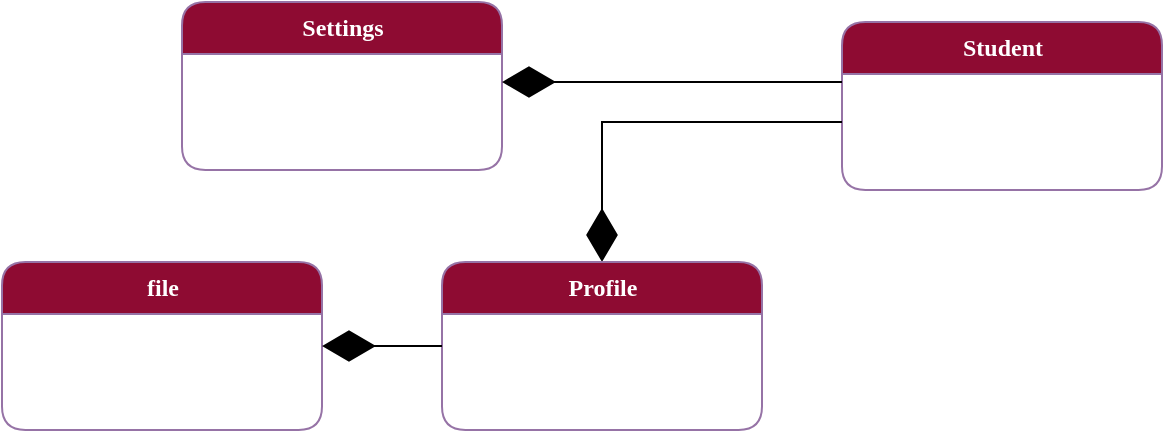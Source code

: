 <mxfile version="21.2.9" type="github">
  <diagram name="domain-model-v0.3" id="SOupixYz_gMmX98JivXm">
    <mxGraphModel dx="574" dy="1960" grid="1" gridSize="10" guides="1" tooltips="1" connect="1" arrows="1" fold="1" page="1" pageScale="1" pageWidth="1169" pageHeight="827" math="0" shadow="0">
      <root>
        <mxCell id="0" />
        <mxCell id="1" parent="0" />
        <mxCell id="zhgDM3rOUE8lGy7damse-69" value="&lt;font color=&quot;#ffffff&quot;&gt;&lt;b&gt;Student&lt;/b&gt;&lt;/font&gt;" style="swimlane;html=1;fontStyle=0;childLayout=stackLayout;horizontal=1;startSize=26;fillColor=#8e0b32;horizontalStack=0;resizeParent=1;resizeLast=0;collapsible=1;marginBottom=0;swimlaneFillColor=#ffffff;align=center;rounded=1;shadow=0;comic=0;labelBackgroundColor=none;strokeWidth=1;fontFamily=Verdana;fontSize=12;strokeColor=#9673a6;" vertex="1" parent="1">
          <mxGeometry x="430" y="-1600" width="160" height="84" as="geometry" />
        </mxCell>
        <mxCell id="zhgDM3rOUE8lGy7damse-71" value="" style="endArrow=diamondThin;endFill=1;endSize=24;html=1;rounded=0;" edge="1" parent="zhgDM3rOUE8lGy7damse-69" target="zhgDM3rOUE8lGy7damse-70">
          <mxGeometry width="160" relative="1" as="geometry">
            <mxPoint y="50" as="sourcePoint" />
            <mxPoint x="205" y="50" as="targetPoint" />
            <Array as="points">
              <mxPoint x="-120" y="50" />
            </Array>
          </mxGeometry>
        </mxCell>
        <mxCell id="zhgDM3rOUE8lGy7damse-70" value="&lt;font color=&quot;#ffffff&quot;&gt;&lt;b&gt;Profile&lt;/b&gt;&lt;/font&gt;" style="swimlane;html=1;fontStyle=0;childLayout=stackLayout;horizontal=1;startSize=26;fillColor=#8e0b32;horizontalStack=0;resizeParent=1;resizeLast=0;collapsible=1;marginBottom=0;swimlaneFillColor=#ffffff;align=center;rounded=1;shadow=0;comic=0;labelBackgroundColor=none;strokeWidth=1;fontFamily=Verdana;fontSize=12;strokeColor=#9673a6;" vertex="1" parent="1">
          <mxGeometry x="230" y="-1480" width="160" height="84" as="geometry" />
        </mxCell>
        <mxCell id="zhgDM3rOUE8lGy7damse-73" value="&lt;font color=&quot;#ffffff&quot;&gt;&lt;b&gt;file&lt;/b&gt;&lt;/font&gt;" style="swimlane;html=1;fontStyle=0;childLayout=stackLayout;horizontal=1;startSize=26;fillColor=#8e0b32;horizontalStack=0;resizeParent=1;resizeLast=0;collapsible=1;marginBottom=0;swimlaneFillColor=#ffffff;align=center;rounded=1;shadow=0;comic=0;labelBackgroundColor=none;strokeWidth=1;fontFamily=Verdana;fontSize=12;strokeColor=#9673a6;" vertex="1" parent="1">
          <mxGeometry x="10" y="-1480" width="160" height="84" as="geometry" />
        </mxCell>
        <mxCell id="zhgDM3rOUE8lGy7damse-74" value="" style="endArrow=diamondThin;endFill=1;endSize=24;html=1;rounded=0;entryX=1;entryY=0.5;entryDx=0;entryDy=0;exitX=0;exitY=0.5;exitDx=0;exitDy=0;" edge="1" parent="1" source="zhgDM3rOUE8lGy7damse-70" target="zhgDM3rOUE8lGy7damse-73">
          <mxGeometry width="160" relative="1" as="geometry">
            <mxPoint x="280" y="-1330" as="sourcePoint" />
            <mxPoint x="485" y="-1330" as="targetPoint" />
            <Array as="points" />
          </mxGeometry>
        </mxCell>
        <mxCell id="zhgDM3rOUE8lGy7damse-75" value="&lt;font color=&quot;#ffffff&quot;&gt;&lt;b&gt;Settings&lt;/b&gt;&lt;/font&gt;" style="swimlane;html=1;fontStyle=0;childLayout=stackLayout;horizontal=1;startSize=26;fillColor=#8e0b32;horizontalStack=0;resizeParent=1;resizeLast=0;collapsible=1;marginBottom=0;swimlaneFillColor=#ffffff;align=center;rounded=1;shadow=0;comic=0;labelBackgroundColor=none;strokeWidth=1;fontFamily=Verdana;fontSize=12;strokeColor=#9673a6;" vertex="1" parent="1">
          <mxGeometry x="100" y="-1610" width="160" height="84" as="geometry" />
        </mxCell>
        <mxCell id="zhgDM3rOUE8lGy7damse-76" value="" style="endArrow=diamondThin;endFill=1;endSize=24;html=1;rounded=0;" edge="1" parent="1">
          <mxGeometry width="160" relative="1" as="geometry">
            <mxPoint x="430" y="-1570" as="sourcePoint" />
            <mxPoint x="260" y="-1570" as="targetPoint" />
            <Array as="points">
              <mxPoint x="300" y="-1570" />
            </Array>
          </mxGeometry>
        </mxCell>
      </root>
    </mxGraphModel>
  </diagram>
</mxfile>
